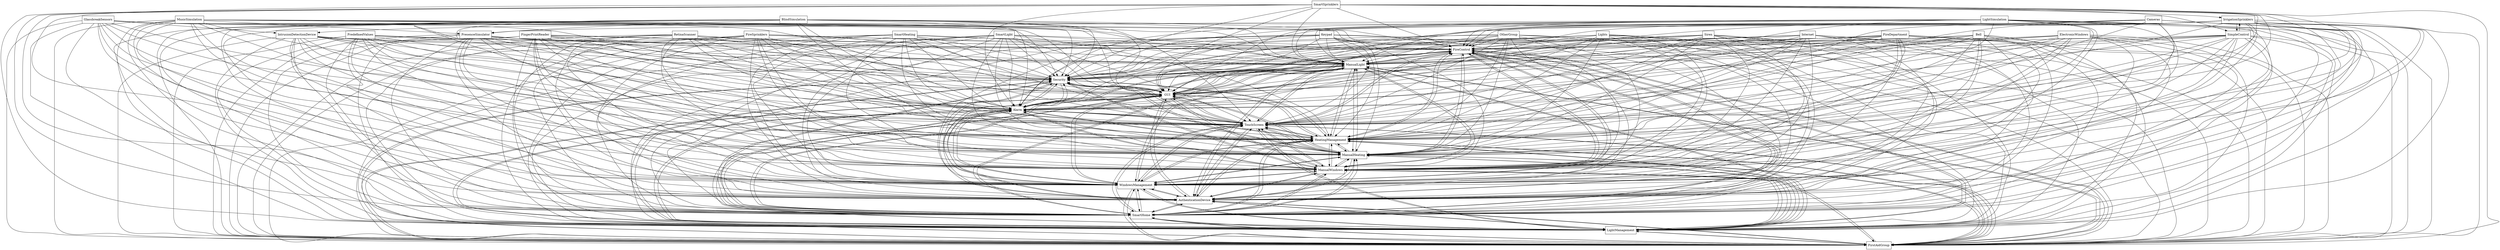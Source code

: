 digraph{
graph [rankdir=TB];
node [shape=box];
edge [arrowhead=normal];
0[label="PredefinedValues",]
1[label="FingerPrintReader",]
2[label="FireControl",]
3[label="ManualLight",]
4[label="Siren",]
5[label="Bell",]
6[label="SmartHeating",]
7[label="FirstAidGroup",]
8[label="IrrigationSprinklers",]
9[label="SmartLight",]
10[label="LightManagement",]
11[label="SmartHome",]
12[label="LightSimulation",]
13[label="AuthenticationDevice",]
14[label="MusicSimulation",]
15[label="IntrusionDetectionDevice",]
16[label="WindowsManagement",]
17[label="SimpleControl",]
18[label="ManualWindows",]
19[label="RetinaScanner",]
20[label="GlassbreakSensors",]
21[label="ManualHeating",]
22[label="Lights",]
23[label="BlindSimulation",]
24[label="SmartSprinklers",]
25[label="HeatingManagement",]
26[label="ElectronicWindows",]
27[label="TouchScreen",]
28[label="Alarm",]
29[label="GUI",]
30[label="Security",]
31[label="Keypad",]
32[label="PresenceSimulator",]
33[label="Cameras",]
34[label="FireSprinklers",]
35[label="FireDepartment",]
36[label="OtherGroup",]
37[label="Internet",]
0->2[label="",]
0->3[label="",]
0->7[label="",]
0->10[label="",]
0->11[label="",]
0->13[label="",]
0->16[label="",]
0->18[label="",]
0->21[label="",]
0->25[label="",]
0->27[label="",]
0->28[label="",]
0->29[label="",]
0->30[label="",]
1->2[label="",]
1->3[label="",]
1->7[label="",]
1->10[label="",]
1->11[label="",]
1->13[label="",]
1->16[label="",]
1->18[label="",]
1->21[label="",]
1->25[label="",]
1->27[label="",]
1->28[label="",]
1->29[label="",]
1->30[label="",]
2->3[label="",]
2->7[label="",]
2->10[label="",]
2->11[label="",]
2->13[label="",]
2->16[label="",]
2->18[label="",]
2->21[label="",]
2->25[label="",]
2->27[label="",]
2->28[label="",]
2->29[label="",]
2->30[label="",]
3->2[label="",]
3->7[label="",]
3->10[label="",]
3->11[label="",]
3->13[label="",]
3->16[label="",]
3->18[label="",]
3->21[label="",]
3->25[label="",]
3->27[label="",]
3->28[label="",]
3->29[label="",]
3->30[label="",]
4->2[label="",]
4->3[label="",]
4->7[label="",]
4->10[label="",]
4->11[label="",]
4->13[label="",]
4->16[label="",]
4->18[label="",]
4->21[label="",]
4->25[label="",]
4->27[label="",]
4->28[label="",]
4->29[label="",]
4->30[label="",]
5->2[label="",]
5->3[label="",]
5->7[label="",]
5->10[label="",]
5->11[label="",]
5->13[label="",]
5->16[label="",]
5->18[label="",]
5->21[label="",]
5->25[label="",]
5->27[label="",]
5->28[label="",]
5->29[label="",]
5->30[label="",]
6->2[label="",]
6->3[label="",]
6->7[label="",]
6->10[label="",]
6->11[label="",]
6->13[label="",]
6->16[label="",]
6->18[label="",]
6->21[label="",]
6->25[label="",]
6->27[label="",]
6->28[label="",]
6->29[label="",]
6->30[label="",]
7->2[label="",]
7->3[label="",]
7->10[label="",]
7->11[label="",]
7->13[label="",]
7->16[label="",]
7->18[label="",]
7->21[label="",]
7->25[label="",]
7->27[label="",]
7->28[label="",]
7->29[label="",]
7->30[label="",]
8->2[label="",]
8->3[label="",]
8->7[label="",]
8->10[label="",]
8->11[label="",]
8->13[label="",]
8->16[label="",]
8->17[label="",]
8->18[label="",]
8->21[label="",]
8->25[label="",]
8->27[label="",]
8->28[label="",]
8->29[label="",]
8->30[label="",]
9->2[label="",]
9->3[label="",]
9->7[label="",]
9->10[label="",]
9->11[label="",]
9->13[label="",]
9->16[label="",]
9->18[label="",]
9->21[label="",]
9->25[label="",]
9->27[label="",]
9->28[label="",]
9->29[label="",]
9->30[label="",]
10->2[label="",]
10->3[label="",]
10->7[label="",]
10->11[label="",]
10->13[label="",]
10->16[label="",]
10->18[label="",]
10->21[label="",]
10->25[label="",]
10->27[label="",]
10->28[label="",]
10->29[label="",]
10->30[label="",]
11->2[label="",]
11->3[label="",]
11->7[label="",]
11->10[label="",]
11->13[label="",]
11->16[label="",]
11->18[label="",]
11->21[label="",]
11->25[label="",]
11->27[label="",]
11->28[label="",]
11->29[label="",]
11->30[label="",]
12->2[label="",]
12->3[label="",]
12->7[label="",]
12->10[label="",]
12->11[label="",]
12->13[label="",]
12->16[label="",]
12->18[label="",]
12->21[label="",]
12->25[label="",]
12->27[label="",]
12->28[label="",]
12->29[label="",]
12->30[label="",]
12->32[label="",]
13->2[label="",]
13->3[label="",]
13->7[label="",]
13->10[label="",]
13->11[label="",]
13->16[label="",]
13->18[label="",]
13->21[label="",]
13->25[label="",]
13->27[label="",]
13->28[label="",]
13->29[label="",]
13->30[label="",]
14->2[label="",]
14->3[label="",]
14->7[label="",]
14->10[label="",]
14->11[label="",]
14->13[label="",]
14->16[label="",]
14->18[label="",]
14->21[label="",]
14->25[label="",]
14->27[label="",]
14->28[label="",]
14->29[label="",]
14->30[label="",]
14->32[label="",]
15->2[label="",]
15->3[label="",]
15->7[label="",]
15->10[label="",]
15->11[label="",]
15->13[label="",]
15->16[label="",]
15->18[label="",]
15->21[label="",]
15->25[label="",]
15->27[label="",]
15->28[label="",]
15->29[label="",]
15->30[label="",]
16->2[label="",]
16->3[label="",]
16->7[label="",]
16->10[label="",]
16->11[label="",]
16->13[label="",]
16->18[label="",]
16->21[label="",]
16->25[label="",]
16->27[label="",]
16->28[label="",]
16->29[label="",]
16->30[label="",]
17->2[label="",]
17->3[label="",]
17->7[label="",]
17->8[label="",]
17->10[label="",]
17->11[label="",]
17->13[label="",]
17->16[label="",]
17->18[label="",]
17->21[label="",]
17->25[label="",]
17->27[label="",]
17->28[label="",]
17->29[label="",]
17->30[label="",]
18->2[label="",]
18->3[label="",]
18->7[label="",]
18->10[label="",]
18->11[label="",]
18->13[label="",]
18->16[label="",]
18->21[label="",]
18->25[label="",]
18->27[label="",]
18->28[label="",]
18->29[label="",]
18->30[label="",]
19->2[label="",]
19->3[label="",]
19->7[label="",]
19->10[label="",]
19->11[label="",]
19->13[label="",]
19->16[label="",]
19->18[label="",]
19->21[label="",]
19->25[label="",]
19->27[label="",]
19->28[label="",]
19->29[label="",]
19->30[label="",]
20->2[label="",]
20->3[label="",]
20->7[label="",]
20->10[label="",]
20->11[label="",]
20->13[label="",]
20->15[label="",]
20->16[label="",]
20->18[label="",]
20->21[label="",]
20->25[label="",]
20->27[label="",]
20->28[label="",]
20->29[label="",]
20->30[label="",]
21->2[label="",]
21->3[label="",]
21->7[label="",]
21->10[label="",]
21->11[label="",]
21->13[label="",]
21->16[label="",]
21->18[label="",]
21->25[label="",]
21->27[label="",]
21->28[label="",]
21->29[label="",]
21->30[label="",]
22->2[label="",]
22->3[label="",]
22->7[label="",]
22->10[label="",]
22->11[label="",]
22->13[label="",]
22->16[label="",]
22->18[label="",]
22->21[label="",]
22->25[label="",]
22->27[label="",]
22->28[label="",]
22->29[label="",]
22->30[label="",]
23->2[label="",]
23->3[label="",]
23->7[label="",]
23->10[label="",]
23->11[label="",]
23->13[label="",]
23->16[label="",]
23->18[label="",]
23->21[label="",]
23->25[label="",]
23->27[label="",]
23->28[label="",]
23->29[label="",]
23->30[label="",]
23->32[label="",]
24->2[label="",]
24->3[label="",]
24->7[label="",]
24->8[label="",]
24->10[label="",]
24->11[label="",]
24->13[label="",]
24->16[label="",]
24->17[label="",]
24->18[label="",]
24->21[label="",]
24->25[label="",]
24->27[label="",]
24->28[label="",]
24->29[label="",]
24->30[label="",]
25->2[label="",]
25->3[label="",]
25->7[label="",]
25->10[label="",]
25->11[label="",]
25->13[label="",]
25->16[label="",]
25->18[label="",]
25->21[label="",]
25->27[label="",]
25->28[label="",]
25->29[label="",]
25->30[label="",]
26->2[label="",]
26->3[label="",]
26->7[label="",]
26->10[label="",]
26->11[label="",]
26->13[label="",]
26->16[label="",]
26->18[label="",]
26->21[label="",]
26->25[label="",]
26->27[label="",]
26->28[label="",]
26->29[label="",]
26->30[label="",]
27->2[label="",]
27->3[label="",]
27->7[label="",]
27->10[label="",]
27->11[label="",]
27->13[label="",]
27->16[label="",]
27->18[label="",]
27->21[label="",]
27->25[label="",]
27->28[label="",]
27->29[label="",]
27->30[label="",]
28->2[label="",]
28->3[label="",]
28->7[label="",]
28->10[label="",]
28->11[label="",]
28->13[label="",]
28->16[label="",]
28->18[label="",]
28->21[label="",]
28->25[label="",]
28->27[label="",]
28->29[label="",]
28->30[label="",]
29->2[label="",]
29->3[label="",]
29->7[label="",]
29->10[label="",]
29->11[label="",]
29->13[label="",]
29->16[label="",]
29->18[label="",]
29->21[label="",]
29->25[label="",]
29->27[label="",]
29->28[label="",]
29->30[label="",]
30->2[label="",]
30->3[label="",]
30->7[label="",]
30->10[label="",]
30->11[label="",]
30->13[label="",]
30->16[label="",]
30->18[label="",]
30->21[label="",]
30->25[label="",]
30->27[label="",]
30->28[label="",]
30->29[label="",]
31->2[label="",]
31->3[label="",]
31->7[label="",]
31->10[label="",]
31->11[label="",]
31->13[label="",]
31->16[label="",]
31->18[label="",]
31->21[label="",]
31->25[label="",]
31->27[label="",]
31->28[label="",]
31->29[label="",]
31->30[label="",]
32->2[label="",]
32->3[label="",]
32->7[label="",]
32->10[label="",]
32->11[label="",]
32->13[label="",]
32->16[label="",]
32->18[label="",]
32->21[label="",]
32->25[label="",]
32->27[label="",]
32->28[label="",]
32->29[label="",]
32->30[label="",]
33->2[label="",]
33->3[label="",]
33->7[label="",]
33->10[label="",]
33->11[label="",]
33->13[label="",]
33->15[label="",]
33->16[label="",]
33->18[label="",]
33->21[label="",]
33->25[label="",]
33->27[label="",]
33->28[label="",]
33->29[label="",]
33->30[label="",]
34->2[label="",]
34->3[label="",]
34->7[label="",]
34->10[label="",]
34->11[label="",]
34->13[label="",]
34->16[label="",]
34->18[label="",]
34->21[label="",]
34->25[label="",]
34->27[label="",]
34->28[label="",]
34->29[label="",]
34->30[label="",]
35->2[label="",]
35->3[label="",]
35->7[label="",]
35->10[label="",]
35->11[label="",]
35->13[label="",]
35->16[label="",]
35->18[label="",]
35->21[label="",]
35->25[label="",]
35->27[label="",]
35->28[label="",]
35->29[label="",]
35->30[label="",]
36->2[label="",]
36->3[label="",]
36->7[label="",]
36->10[label="",]
36->11[label="",]
36->13[label="",]
36->16[label="",]
36->18[label="",]
36->21[label="",]
36->25[label="",]
36->27[label="",]
36->28[label="",]
36->29[label="",]
36->30[label="",]
37->2[label="",]
37->3[label="",]
37->7[label="",]
37->10[label="",]
37->11[label="",]
37->13[label="",]
37->16[label="",]
37->18[label="",]
37->21[label="",]
37->25[label="",]
37->27[label="",]
37->28[label="",]
37->29[label="",]
37->30[label="",]
}
